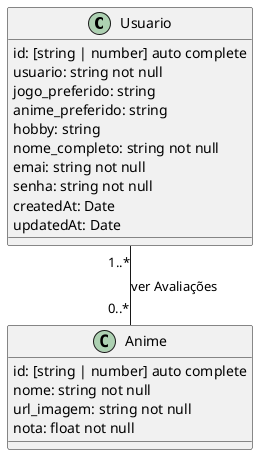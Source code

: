 @startuml

class Usuario{
    id: [string | number] auto complete
    usuario: string not null
    jogo_preferido: string
    anime_preferido: string
    hobby: string
    nome_completo: string not null
    emai: string not null
    senha: string not null
    createdAt: Date
    updatedAt: Date
}

class Anime{
    id: [string | number] auto complete
    nome: string not null
    url_imagem: string not null
    nota: float not null
}

Usuario "1..*" -- "0..*" Anime : ver Avaliações

@enduml